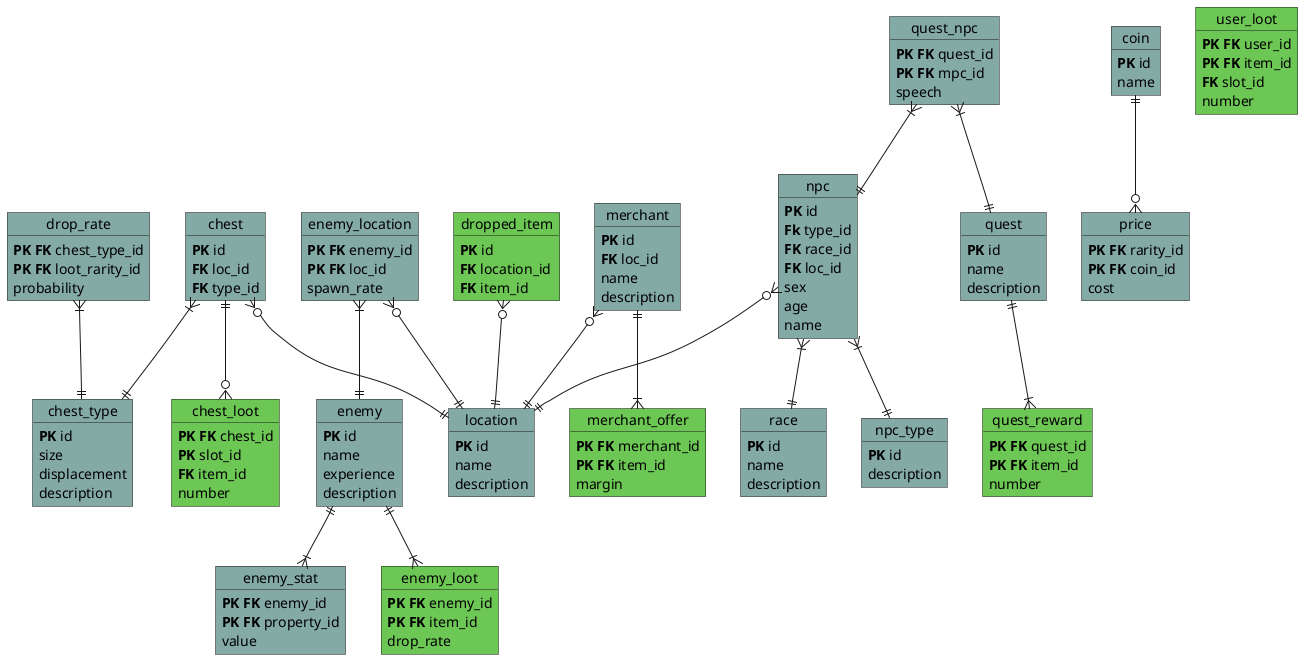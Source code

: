 @startuml A

object merchant #84aaa6 {
    **PK** id  
    **FK** loc_id
    name
    description
}
object quest #84aaa6 {
    **PK** id
    name
    description
}
object chest #84aaa6 {
    **PK** id
    **FK** loc_id
    **FK** type_id
}
object chest_type #84aaa6 {
    **PK** id 
    size 
    displacement
    description
}
object location #84aaa6 {
    **PK** id
    name
    description
}
object enemy_location #84aaa6 {
    **PK** **FK** enemy_id
    **PK** **FK** loc_id
    spawn_rate
}
object enemy #84aaa6 {
    **PK** id
    name
    experience
    description
}
object enemy_stat #84aaa6 {
    **PK** **FK** enemy_id
    **PK** **FK** property_id 
    value
}
object coin #84aaa6 {
    **PK** id
    name 
}
object price #84aaa6 {
    **PK** **FK** rarity_id 
    **PK** **FK** coin_id
    cost 
}
object drop_rate #84aaa6  {
    **PK** **FK** chest_type_id
    **PK** **FK** loot_rarity_id
    probability
}
object npc #84aaa6 {
    **PK** id
    **Fk** type_id
    **FK** race_id
    **FK** loc_id
    sex 
    age
    name
}
object race #84aaa6 {
    **PK** id
    name
    description
}
object npc_type #84aaa6 {
    **PK** id
    description
}
object quest_npc #84aaa6 {
    **PK** **FK** quest_id
    **PK** **FK** mpc_id
    speech
}
object quest_reward #6dc755 {
    **PK** **FK** quest_id
    **PK** **FK** item_id
    number
}
object merchant_offer #6dc755 {
    **PK** **FK** merchant_id
    **PK** **FK** item_id
    margin
}
object chest_loot #6dc755 {
    **PK** **FK** chest_id
    **PK** slot_id
    **FK** item_id
    number
}
object dropped_item #6dc755 {
    **PK** id
    **FK** location_id
    **FK** item_id
}
object user_loot #6dc755 {
    **PK** **FK** user_id
    **PK** **FK** item_id
    **FK** slot_id
    number
}
object enemy_loot #6dc755 {
    **PK** **FK** enemy_id
    **PK** **FK** item_id
    drop_rate
}

drop_rate }|--|| chest_type
chest }|--|| chest_type
chest ||--o{ chest_loot
coin ||--o{ price
enemy_location }|--|| enemy
enemy_location }o--|| location
dropped_item }o--|| location
enemy ||--|{ enemy_stat
enemy ||--|{ enemy_loot
quest ||--|{ quest_reward
merchant ||--|{ merchant_offer
npc }o--|| location
quest_npc }|--|| npc
quest_npc }|--|| quest
npc }|--|| npc_type
npc }|--|| race
merchant }o--|| location
chest }o--|| location

@enduml